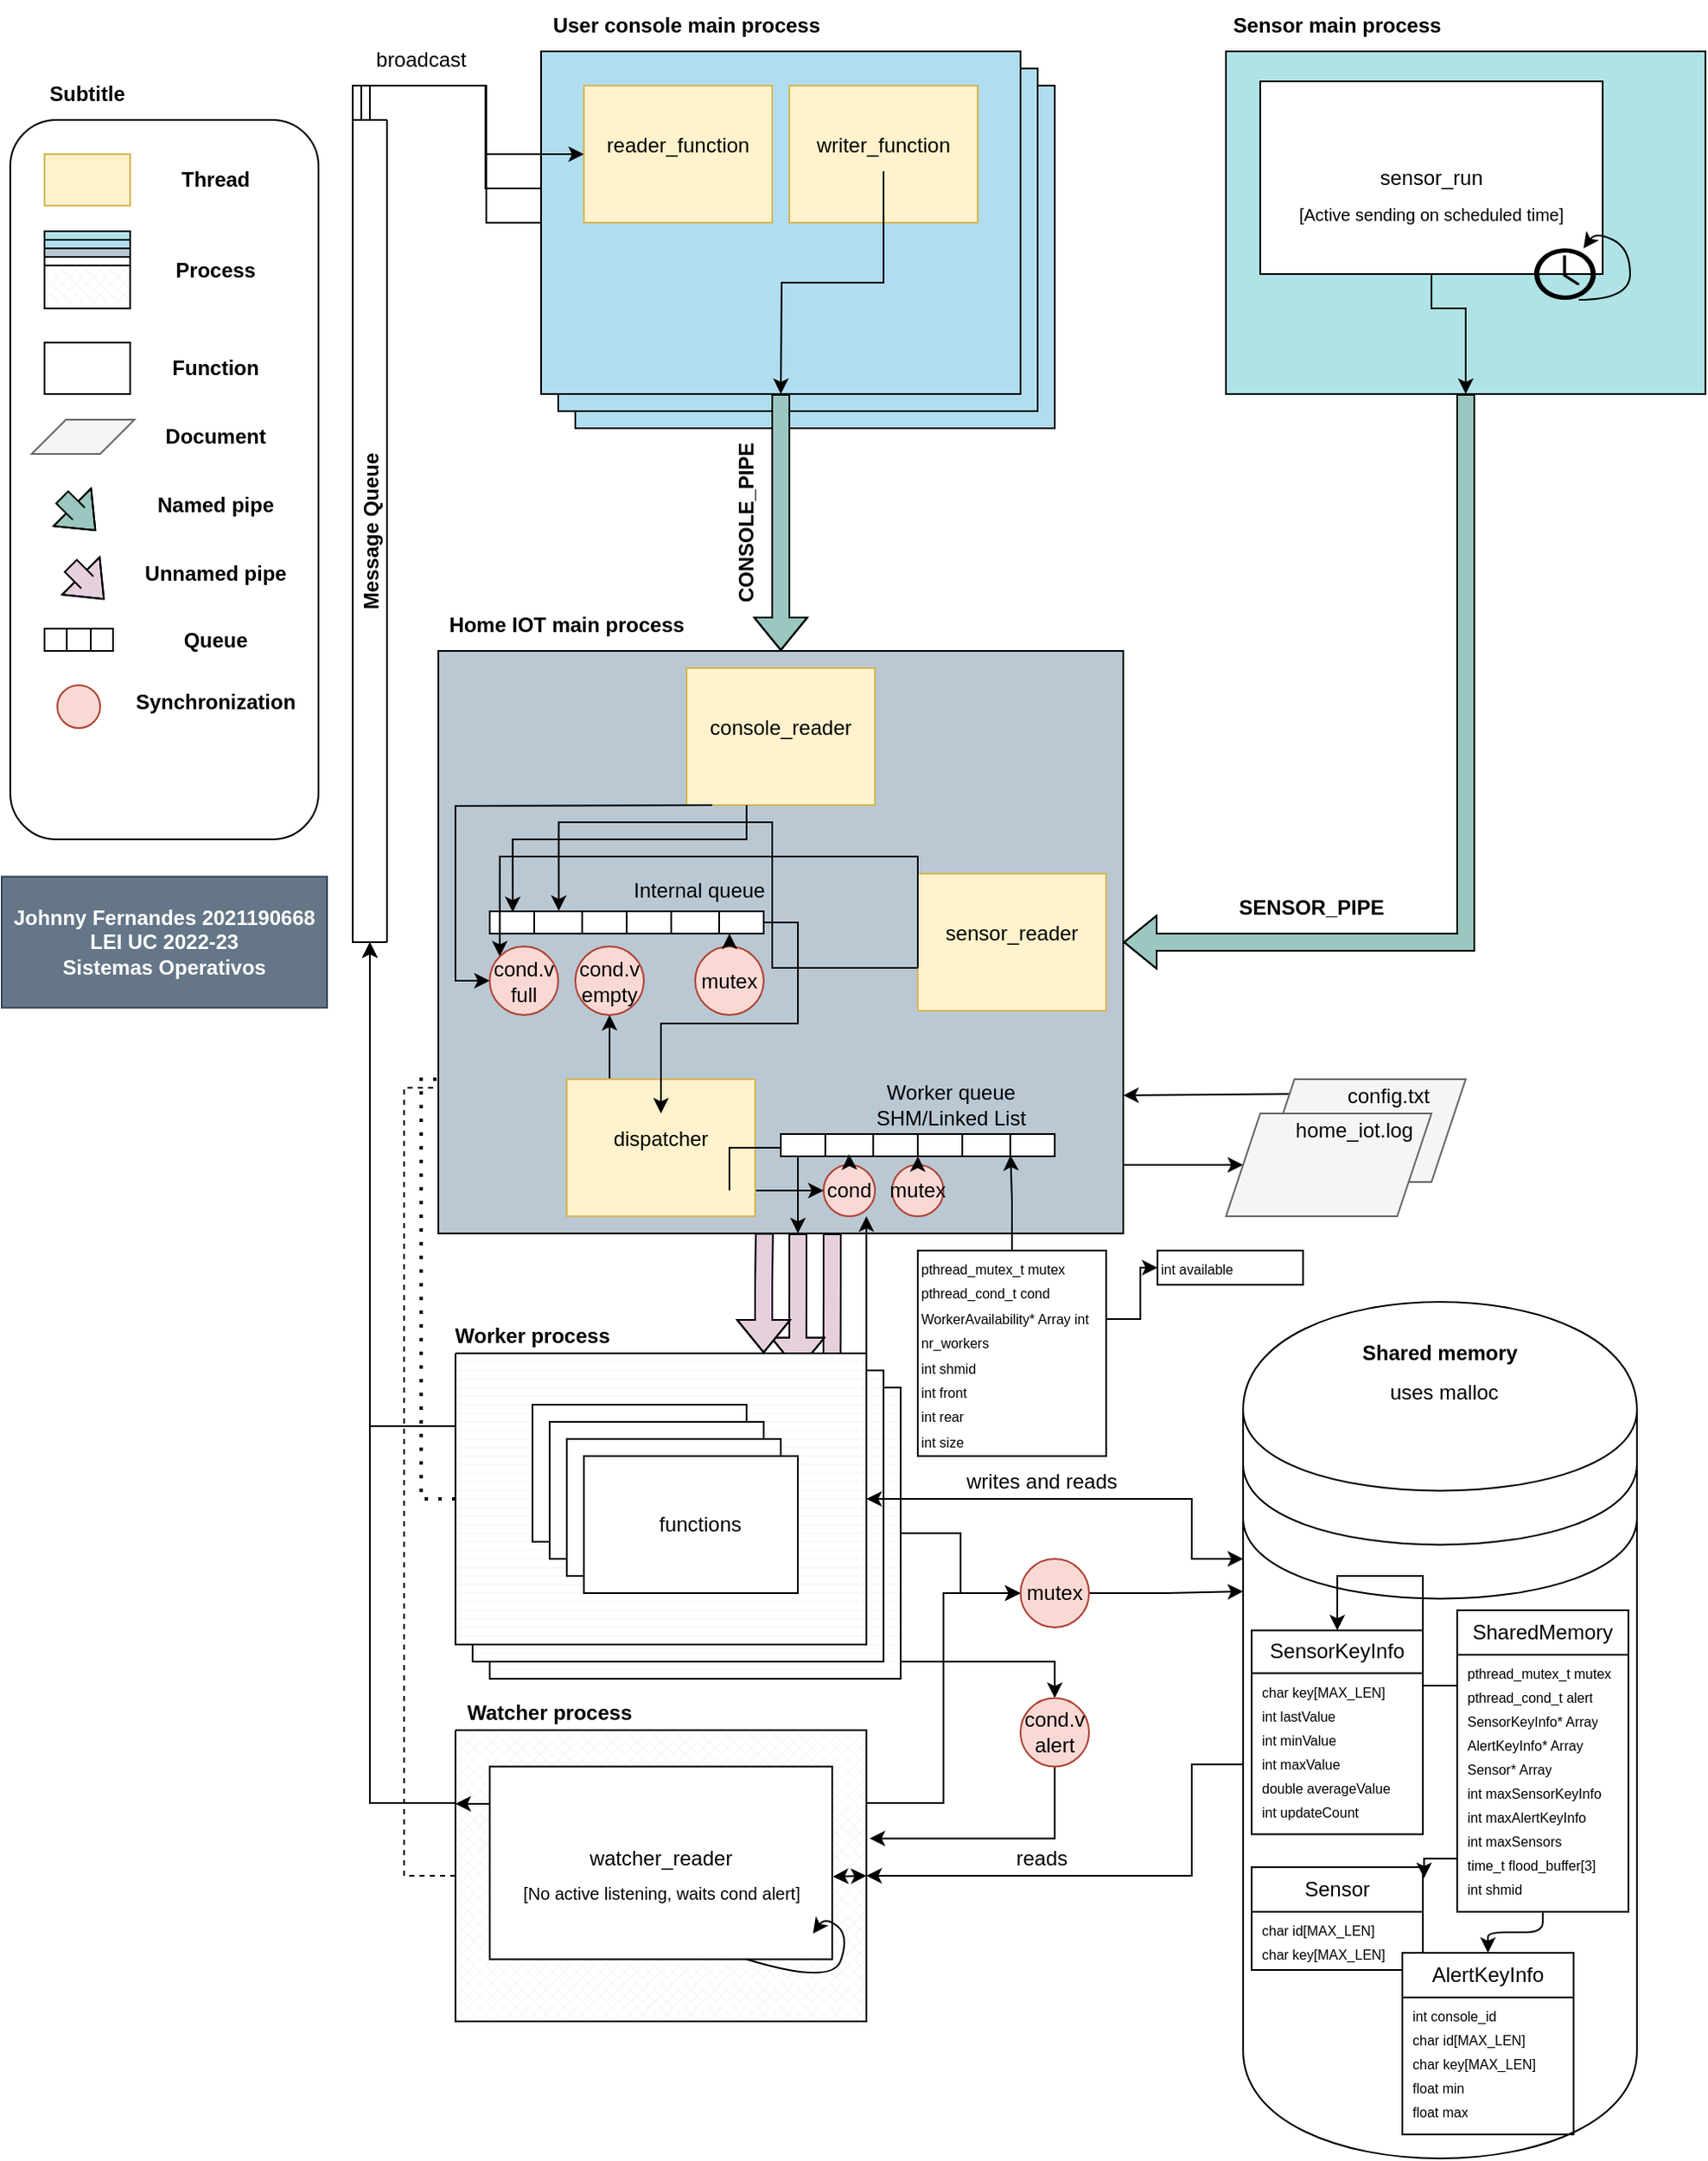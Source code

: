 <mxfile version="21.2.9" type="device">
  <diagram name="Página-1" id="SlOraRPIaO_HmO8gaNCG">
    <mxGraphModel dx="3022" dy="3132" grid="1" gridSize="10" guides="1" tooltips="1" connect="1" arrows="1" fold="1" page="1" pageScale="1" pageWidth="1169" pageHeight="1654" math="0" shadow="0">
      <root>
        <mxCell id="0" />
        <mxCell id="1" parent="0" />
        <mxCell id="T3J9ZxhJxqVu2YmQ8V2y-30" value="&lt;font style=&quot;font-size: 8px;&quot;&gt;int available&lt;/font&gt;" style="whiteSpace=wrap;html=1;align=left;" vertex="1" parent="1">
          <mxGeometry x="440" y="660" width="85" height="20" as="geometry" />
        </mxCell>
        <mxCell id="adUnemuhAB_1TELeL05T-33" value="" style="shape=datastore;whiteSpace=wrap;html=1;" parent="1" vertex="1">
          <mxGeometry x="490" y="690" width="230" height="500" as="geometry" />
        </mxCell>
        <mxCell id="T3J9ZxhJxqVu2YmQ8V2y-21" value="Sensor" style="swimlane;fontStyle=0;childLayout=stackLayout;horizontal=1;startSize=26;fillColor=none;horizontalStack=0;resizeParent=1;resizeParentMax=0;resizeLast=0;collapsible=1;marginBottom=0;whiteSpace=wrap;html=1;" vertex="1" parent="1">
          <mxGeometry x="495" y="1020" width="100" height="60" as="geometry" />
        </mxCell>
        <mxCell id="T3J9ZxhJxqVu2YmQ8V2y-23" value="char id[MAX_LEN]" style="text;strokeColor=none;fillColor=none;align=left;verticalAlign=top;spacingLeft=4;spacingRight=4;overflow=hidden;rotatable=0;points=[[0,0.5],[1,0.5]];portConstraint=eastwest;whiteSpace=wrap;html=1;fontSize=8;" vertex="1" parent="T3J9ZxhJxqVu2YmQ8V2y-21">
          <mxGeometry y="26" width="100" height="14" as="geometry" />
        </mxCell>
        <mxCell id="T3J9ZxhJxqVu2YmQ8V2y-24" value="char key[MAX_LEN]" style="text;strokeColor=none;fillColor=none;align=left;verticalAlign=top;spacingLeft=4;spacingRight=4;overflow=hidden;rotatable=0;points=[[0,0.5],[1,0.5]];portConstraint=eastwest;whiteSpace=wrap;html=1;fontSize=8;" vertex="1" parent="T3J9ZxhJxqVu2YmQ8V2y-21">
          <mxGeometry y="40" width="100" height="20" as="geometry" />
        </mxCell>
        <mxCell id="T3J9ZxhJxqVu2YmQ8V2y-27" value="" style="rounded=0;whiteSpace=wrap;html=1;strokeColor=none;" vertex="1" parent="1">
          <mxGeometry x="583" y="1070" width="97" height="84" as="geometry" />
        </mxCell>
        <mxCell id="adUnemuhAB_1TELeL05T-1" value="" style="rounded=0;whiteSpace=wrap;html=1;fillColor=#bac8d3;strokeColor=#000000;" parent="1" vertex="1">
          <mxGeometry x="20" y="310" width="400" height="340" as="geometry" />
        </mxCell>
        <mxCell id="T3J9ZxhJxqVu2YmQ8V2y-5" value="cond" style="ellipse;whiteSpace=wrap;html=1;aspect=fixed;fillColor=#fad9d5;strokeColor=#ae4132;" vertex="1" parent="1">
          <mxGeometry x="245" y="610" width="30" height="30" as="geometry" />
        </mxCell>
        <mxCell id="adUnemuhAB_1TELeL05T-194" value="" style="shape=flexArrow;endArrow=classic;html=1;rounded=0;exitX=0.476;exitY=0.999;exitDx=0;exitDy=0;fillColor=#E6D0DE;entryX=0.916;entryY=0.119;entryDx=0;entryDy=0;entryPerimeter=0;exitPerimeter=0;" parent="1" target="adUnemuhAB_1TELeL05T-38" edge="1">
          <mxGeometry width="50" height="50" relative="1" as="geometry">
            <mxPoint x="250" y="650" as="sourcePoint" />
            <mxPoint x="250" y="720" as="targetPoint" />
            <Array as="points">
              <mxPoint x="250" y="680" />
            </Array>
          </mxGeometry>
        </mxCell>
        <mxCell id="adUnemuhAB_1TELeL05T-193" value="" style="shape=flexArrow;endArrow=classic;html=1;rounded=0;exitX=0.476;exitY=0.999;exitDx=0;exitDy=0;fillColor=#E6D0DE;entryX=0.833;entryY=0.061;entryDx=0;entryDy=0;entryPerimeter=0;exitPerimeter=0;" parent="1" target="adUnemuhAB_1TELeL05T-38" edge="1">
          <mxGeometry width="50" height="50" relative="1" as="geometry">
            <mxPoint x="230" y="650" as="sourcePoint" />
            <mxPoint x="230" y="720" as="targetPoint" />
            <Array as="points">
              <mxPoint x="230" y="680" />
            </Array>
          </mxGeometry>
        </mxCell>
        <mxCell id="T3J9ZxhJxqVu2YmQ8V2y-9" style="edgeStyle=orthogonalEdgeStyle;rounded=0;orthogonalLoop=1;jettySize=auto;html=1;exitX=1;exitY=0.5;exitDx=0;exitDy=0;exitPerimeter=0;" edge="1" parent="1" source="adUnemuhAB_1TELeL05T-126" target="T3J9ZxhJxqVu2YmQ8V2y-6">
          <mxGeometry relative="1" as="geometry" />
        </mxCell>
        <mxCell id="T3J9ZxhJxqVu2YmQ8V2y-11" style="edgeStyle=orthogonalEdgeStyle;rounded=0;orthogonalLoop=1;jettySize=auto;html=1;exitX=1;exitY=1;exitDx=0;exitDy=0;exitPerimeter=0;" edge="1" parent="1" source="adUnemuhAB_1TELeL05T-126" target="T3J9ZxhJxqVu2YmQ8V2y-7">
          <mxGeometry relative="1" as="geometry">
            <Array as="points">
              <mxPoint x="290" y="900" />
              <mxPoint x="380" y="900" />
            </Array>
          </mxGeometry>
        </mxCell>
        <mxCell id="adUnemuhAB_1TELeL05T-126" value="" style="verticalLabelPosition=bottom;verticalAlign=top;html=1;shape=mxgraph.basic.patternFillRect;fillStyle=hor;step=5;fillStrokeWidth=0.2;fillStrokeColor=#dddddd;" parent="1" vertex="1">
          <mxGeometry x="50" y="740" width="240" height="170" as="geometry" />
        </mxCell>
        <mxCell id="adUnemuhAB_1TELeL05T-125" value="" style="verticalLabelPosition=bottom;verticalAlign=top;html=1;shape=mxgraph.basic.patternFillRect;fillStyle=hor;step=5;fillStrokeWidth=0.2;fillStrokeColor=#dddddd;" parent="1" vertex="1">
          <mxGeometry x="40" y="730" width="240" height="170" as="geometry" />
        </mxCell>
        <mxCell id="adUnemuhAB_1TELeL05T-51" style="edgeStyle=orthogonalEdgeStyle;rounded=0;orthogonalLoop=1;jettySize=auto;html=1;exitX=0.25;exitY=0;exitDx=0;exitDy=0;entryX=0;entryY=0.75;entryDx=0;entryDy=0;" parent="1" source="adUnemuhAB_1TELeL05T-40" target="adUnemuhAB_1TELeL05T-10" edge="1">
          <mxGeometry relative="1" as="geometry" />
        </mxCell>
        <mxCell id="adUnemuhAB_1TELeL05T-52" style="edgeStyle=orthogonalEdgeStyle;rounded=0;orthogonalLoop=1;jettySize=auto;html=1;exitX=0.5;exitY=0;exitDx=0;exitDy=0;entryX=0;entryY=1;entryDx=0;entryDy=0;" parent="1" source="adUnemuhAB_1TELeL05T-40" target="adUnemuhAB_1TELeL05T-10" edge="1">
          <mxGeometry relative="1" as="geometry">
            <Array as="points">
              <mxPoint x="-20" y="-20" />
              <mxPoint x="48" y="-20" />
              <mxPoint x="48" y="60" />
            </Array>
          </mxGeometry>
        </mxCell>
        <mxCell id="adUnemuhAB_1TELeL05T-48" value="" style="rounded=0;whiteSpace=wrap;html=1;fillColor=#b1ddf0;strokeColor=#000000;" parent="1" vertex="1">
          <mxGeometry x="100" y="-20" width="280" height="200" as="geometry" />
        </mxCell>
        <mxCell id="adUnemuhAB_1TELeL05T-47" value="" style="rounded=0;whiteSpace=wrap;html=1;fillColor=#b1ddf0;strokeColor=#000000;" parent="1" vertex="1">
          <mxGeometry x="90" y="-30" width="280" height="200" as="geometry" />
        </mxCell>
        <mxCell id="adUnemuhAB_1TELeL05T-177" style="edgeStyle=orthogonalEdgeStyle;rounded=0;orthogonalLoop=1;jettySize=auto;html=1;exitX=1;exitY=0.75;exitDx=0;exitDy=0;entryX=0;entryY=0.5;entryDx=0;entryDy=0;" parent="1" source="adUnemuhAB_1TELeL05T-1" target="adUnemuhAB_1TELeL05T-172" edge="1">
          <mxGeometry relative="1" as="geometry">
            <Array as="points">
              <mxPoint x="420" y="610" />
            </Array>
          </mxGeometry>
        </mxCell>
        <mxCell id="adUnemuhAB_1TELeL05T-2" value="" style="rounded=0;whiteSpace=wrap;html=1;fillColor=#b1ddf0;strokeColor=#000000;" parent="1" vertex="1">
          <mxGeometry x="80" y="-40" width="280" height="200" as="geometry" />
        </mxCell>
        <mxCell id="adUnemuhAB_1TELeL05T-3" value="" style="rounded=0;whiteSpace=wrap;html=1;fillColor=#b0e3e6;strokeColor=#000000;" parent="1" vertex="1">
          <mxGeometry x="480" y="-40" width="280" height="200" as="geometry" />
        </mxCell>
        <mxCell id="adUnemuhAB_1TELeL05T-5" value="SENSOR_PIPE" style="text;html=1;strokeColor=none;fillColor=none;align=center;verticalAlign=middle;whiteSpace=wrap;rounded=0;fontStyle=1" parent="1" vertex="1">
          <mxGeometry x="500" y="450" width="60" height="20" as="geometry" />
        </mxCell>
        <mxCell id="adUnemuhAB_1TELeL05T-7" value="CONSOLE_PIPE" style="text;html=1;strokeColor=none;fillColor=none;align=center;verticalAlign=middle;whiteSpace=wrap;rounded=0;rotation=-90;fontStyle=1" parent="1" vertex="1">
          <mxGeometry x="170" y="220" width="60" height="30" as="geometry" />
        </mxCell>
        <mxCell id="adUnemuhAB_1TELeL05T-9" value="" style="rounded=0;whiteSpace=wrap;html=1;fillColor=#fff2cc;strokeColor=#d6b656;" parent="1" vertex="1">
          <mxGeometry x="225" y="-20" width="110" height="80" as="geometry" />
        </mxCell>
        <mxCell id="adUnemuhAB_1TELeL05T-10" value="" style="rounded=0;whiteSpace=wrap;html=1;fillColor=#fff2cc;strokeColor=#d6b656;" parent="1" vertex="1">
          <mxGeometry x="105" y="-20" width="110" height="80" as="geometry" />
        </mxCell>
        <mxCell id="adUnemuhAB_1TELeL05T-46" style="edgeStyle=orthogonalEdgeStyle;rounded=0;orthogonalLoop=1;jettySize=auto;html=1;exitX=0.5;exitY=1;exitDx=0;exitDy=0;" parent="1" source="adUnemuhAB_1TELeL05T-11" edge="1">
          <mxGeometry relative="1" as="geometry">
            <mxPoint x="220" y="160" as="targetPoint" />
          </mxGeometry>
        </mxCell>
        <mxCell id="adUnemuhAB_1TELeL05T-11" value="writer_function" style="text;html=1;strokeColor=none;fillColor=none;align=center;verticalAlign=middle;whiteSpace=wrap;rounded=0;" parent="1" vertex="1">
          <mxGeometry x="240" width="80" height="30" as="geometry" />
        </mxCell>
        <mxCell id="adUnemuhAB_1TELeL05T-12" value="reader_function" style="text;html=1;strokeColor=none;fillColor=none;align=center;verticalAlign=middle;whiteSpace=wrap;rounded=0;" parent="1" vertex="1">
          <mxGeometry x="120" width="80" height="30" as="geometry" />
        </mxCell>
        <mxCell id="adUnemuhAB_1TELeL05T-13" value="Sensor main process" style="text;html=1;strokeColor=none;fillColor=none;align=center;verticalAlign=middle;whiteSpace=wrap;rounded=0;fontStyle=1" parent="1" vertex="1">
          <mxGeometry x="480" y="-70" width="130" height="30" as="geometry" />
        </mxCell>
        <mxCell id="adUnemuhAB_1TELeL05T-15" value="User console main process" style="text;html=1;strokeColor=none;fillColor=none;align=center;verticalAlign=middle;whiteSpace=wrap;rounded=0;fontStyle=1" parent="1" vertex="1">
          <mxGeometry x="80" y="-70" width="170" height="30" as="geometry" />
        </mxCell>
        <mxCell id="adUnemuhAB_1TELeL05T-22" value="" style="shape=flexArrow;endArrow=classic;html=1;rounded=0;exitX=0.5;exitY=1;exitDx=0;exitDy=0;entryX=0.5;entryY=0;entryDx=0;entryDy=0;fillColor=#9AC7BF;" parent="1" source="adUnemuhAB_1TELeL05T-2" target="adUnemuhAB_1TELeL05T-1" edge="1">
          <mxGeometry width="50" height="50" relative="1" as="geometry">
            <mxPoint x="240" y="170" as="sourcePoint" />
            <mxPoint x="240" y="280" as="targetPoint" />
            <Array as="points">
              <mxPoint x="220" y="230" />
            </Array>
          </mxGeometry>
        </mxCell>
        <mxCell id="adUnemuhAB_1TELeL05T-24" value="" style="shape=flexArrow;endArrow=classic;html=1;rounded=0;exitX=0.5;exitY=1;exitDx=0;exitDy=0;entryX=1;entryY=0.5;entryDx=0;entryDy=0;fillColor=#9AC7BF;" parent="1" source="adUnemuhAB_1TELeL05T-3" target="adUnemuhAB_1TELeL05T-1" edge="1">
          <mxGeometry width="50" height="50" relative="1" as="geometry">
            <mxPoint x="550" y="330" as="sourcePoint" />
            <mxPoint x="600" y="280" as="targetPoint" />
            <Array as="points">
              <mxPoint x="620" y="480" />
              <mxPoint x="470" y="480" />
            </Array>
          </mxGeometry>
        </mxCell>
        <mxCell id="adUnemuhAB_1TELeL05T-65" style="edgeStyle=orthogonalEdgeStyle;rounded=0;orthogonalLoop=1;jettySize=auto;html=1;exitX=0;exitY=0.7;exitDx=0;exitDy=0;entryX=1;entryY=0.5;entryDx=0;entryDy=0;entryPerimeter=0;" parent="1" source="adUnemuhAB_1TELeL05T-33" target="adUnemuhAB_1TELeL05T-54" edge="1">
          <mxGeometry relative="1" as="geometry">
            <Array as="points">
              <mxPoint x="490" y="960" />
              <mxPoint x="460" y="960" />
              <mxPoint x="460" y="1025" />
            </Array>
          </mxGeometry>
        </mxCell>
        <mxCell id="adUnemuhAB_1TELeL05T-35" value="Home IOT main process" style="text;html=1;strokeColor=none;fillColor=none;align=center;verticalAlign=middle;whiteSpace=wrap;rounded=0;fontStyle=1" parent="1" vertex="1">
          <mxGeometry x="20" y="280" width="150" height="30" as="geometry" />
        </mxCell>
        <mxCell id="adUnemuhAB_1TELeL05T-60" style="edgeStyle=orthogonalEdgeStyle;rounded=0;orthogonalLoop=1;jettySize=auto;html=1;exitX=0;exitY=0.25;exitDx=0;exitDy=0;exitPerimeter=0;entryX=0.5;entryY=1;entryDx=0;entryDy=0;" parent="1" source="adUnemuhAB_1TELeL05T-38" target="adUnemuhAB_1TELeL05T-40" edge="1">
          <mxGeometry relative="1" as="geometry" />
        </mxCell>
        <mxCell id="omIfr3ZJ7B2NHzr-tZCr-2" style="edgeStyle=orthogonalEdgeStyle;rounded=0;orthogonalLoop=1;jettySize=auto;html=1;exitX=1;exitY=0;exitDx=0;exitDy=0;exitPerimeter=0;entryX=0.833;entryY=1;entryDx=0;entryDy=0;entryPerimeter=0;" parent="1" source="adUnemuhAB_1TELeL05T-38" edge="1">
          <mxGeometry relative="1" as="geometry">
            <mxPoint x="269.99" y="640" as="targetPoint" />
          </mxGeometry>
        </mxCell>
        <mxCell id="adUnemuhAB_1TELeL05T-38" value="" style="verticalLabelPosition=bottom;verticalAlign=top;html=1;shape=mxgraph.basic.patternFillRect;fillStyle=hor;step=5;fillStrokeWidth=0.2;fillStrokeColor=#dddddd;" parent="1" vertex="1">
          <mxGeometry x="30" y="720" width="240" height="170" as="geometry" />
        </mxCell>
        <mxCell id="adUnemuhAB_1TELeL05T-50" style="edgeStyle=orthogonalEdgeStyle;rounded=0;orthogonalLoop=1;jettySize=auto;html=1;exitX=0;exitY=0;exitDx=0;exitDy=0;" parent="1" source="adUnemuhAB_1TELeL05T-40" target="adUnemuhAB_1TELeL05T-10" edge="1">
          <mxGeometry relative="1" as="geometry" />
        </mxCell>
        <mxCell id="adUnemuhAB_1TELeL05T-40" value="Message Queue" style="swimlane;childLayout=stackLayout;resizeParent=1;resizeParentMax=0;startSize=20;horizontal=0;horizontalStack=1;rotation=0;" parent="1" vertex="1">
          <mxGeometry x="-30" width="20" height="480" as="geometry">
            <mxRectangle x="-30" width="40" height="120" as="alternateBounds" />
          </mxGeometry>
        </mxCell>
        <mxCell id="adUnemuhAB_1TELeL05T-53" value="Worker process" style="text;html=1;strokeColor=none;fillColor=none;align=center;verticalAlign=middle;whiteSpace=wrap;rounded=0;fontStyle=1" parent="1" vertex="1">
          <mxGeometry x="20" y="700" width="110" height="20" as="geometry" />
        </mxCell>
        <mxCell id="adUnemuhAB_1TELeL05T-61" style="edgeStyle=orthogonalEdgeStyle;rounded=0;orthogonalLoop=1;jettySize=auto;html=1;exitX=0;exitY=0.25;exitDx=0;exitDy=0;exitPerimeter=0;entryX=0.5;entryY=1;entryDx=0;entryDy=0;" parent="1" source="adUnemuhAB_1TELeL05T-54" target="adUnemuhAB_1TELeL05T-40" edge="1">
          <mxGeometry relative="1" as="geometry" />
        </mxCell>
        <mxCell id="T3J9ZxhJxqVu2YmQ8V2y-8" style="edgeStyle=orthogonalEdgeStyle;rounded=0;orthogonalLoop=1;jettySize=auto;html=1;exitX=1;exitY=0.25;exitDx=0;exitDy=0;exitPerimeter=0;entryX=0;entryY=0.5;entryDx=0;entryDy=0;" edge="1" parent="1" source="adUnemuhAB_1TELeL05T-54" target="T3J9ZxhJxqVu2YmQ8V2y-6">
          <mxGeometry relative="1" as="geometry" />
        </mxCell>
        <mxCell id="adUnemuhAB_1TELeL05T-54" value="" style="verticalLabelPosition=bottom;verticalAlign=top;html=1;shape=mxgraph.basic.patternFillRect;fillStyle=diagGrid;step=5;fillStrokeWidth=0.2;fillStrokeColor=#dddddd;" parent="1" vertex="1">
          <mxGeometry x="30" y="940" width="240" height="170" as="geometry" />
        </mxCell>
        <mxCell id="adUnemuhAB_1TELeL05T-56" value="Watcher process" style="text;html=1;strokeColor=none;fillColor=none;align=center;verticalAlign=middle;whiteSpace=wrap;rounded=0;fontStyle=1" parent="1" vertex="1">
          <mxGeometry x="30" y="920" width="110" height="20" as="geometry" />
        </mxCell>
        <mxCell id="adUnemuhAB_1TELeL05T-57" value="" style="endArrow=none;dashed=1;html=1;rounded=0;exitX=0;exitY=0.5;exitDx=0;exitDy=0;exitPerimeter=0;entryX=0;entryY=0.75;entryDx=0;entryDy=0;" parent="1" source="adUnemuhAB_1TELeL05T-54" target="adUnemuhAB_1TELeL05T-1" edge="1">
          <mxGeometry width="50" height="50" relative="1" as="geometry">
            <mxPoint x="-60" y="940" as="sourcePoint" />
            <mxPoint x="-60" y="640" as="targetPoint" />
            <Array as="points">
              <mxPoint y="1025" />
              <mxPoint y="565" />
            </Array>
          </mxGeometry>
        </mxCell>
        <mxCell id="adUnemuhAB_1TELeL05T-59" value="" style="endArrow=none;dashed=1;html=1;dashPattern=1 3;strokeWidth=2;rounded=0;exitX=0;exitY=0.5;exitDx=0;exitDy=0;exitPerimeter=0;" parent="1" source="adUnemuhAB_1TELeL05T-38" edge="1">
          <mxGeometry width="50" height="50" relative="1" as="geometry">
            <mxPoint x="10" y="810" as="sourcePoint" />
            <mxPoint x="20" y="560" as="targetPoint" />
            <Array as="points">
              <mxPoint x="10" y="805" />
              <mxPoint x="10" y="560" />
            </Array>
          </mxGeometry>
        </mxCell>
        <mxCell id="adUnemuhAB_1TELeL05T-64" value="" style="endArrow=classic;startArrow=classic;html=1;rounded=0;exitX=1;exitY=0.5;exitDx=0;exitDy=0;exitPerimeter=0;entryX=0;entryY=0.3;entryDx=0;entryDy=0;" parent="1" source="adUnemuhAB_1TELeL05T-38" target="adUnemuhAB_1TELeL05T-33" edge="1">
          <mxGeometry width="50" height="50" relative="1" as="geometry">
            <mxPoint x="360" y="840" as="sourcePoint" />
            <mxPoint x="410" y="790" as="targetPoint" />
            <Array as="points">
              <mxPoint x="460" y="805" />
              <mxPoint x="460" y="840" />
            </Array>
          </mxGeometry>
        </mxCell>
        <mxCell id="adUnemuhAB_1TELeL05T-66" value="writes and reads" style="text;html=1;strokeColor=none;fillColor=none;align=center;verticalAlign=middle;whiteSpace=wrap;rounded=0;" parent="1" vertex="1">
          <mxGeometry x="320" y="780" width="105" height="30" as="geometry" />
        </mxCell>
        <mxCell id="adUnemuhAB_1TELeL05T-67" value="reads" style="text;html=1;strokeColor=none;fillColor=none;align=center;verticalAlign=middle;whiteSpace=wrap;rounded=0;" parent="1" vertex="1">
          <mxGeometry x="320" y="1000" width="105" height="30" as="geometry" />
        </mxCell>
        <mxCell id="adUnemuhAB_1TELeL05T-68" value="Shared memory" style="text;html=1;strokeColor=none;fillColor=none;align=center;verticalAlign=middle;whiteSpace=wrap;rounded=0;fontStyle=1" parent="1" vertex="1">
          <mxGeometry x="550" y="710" width="110" height="20" as="geometry" />
        </mxCell>
        <mxCell id="adUnemuhAB_1TELeL05T-101" value="" style="shape=table;startSize=0;container=1;collapsible=0;childLayout=tableLayout;fontSize=16;" parent="1" vertex="1">
          <mxGeometry x="50" y="462" width="80" height="13" as="geometry" />
        </mxCell>
        <mxCell id="adUnemuhAB_1TELeL05T-102" value="" style="shape=tableRow;horizontal=0;startSize=0;swimlaneHead=0;swimlaneBody=0;strokeColor=inherit;top=0;left=0;bottom=0;right=0;collapsible=0;dropTarget=0;fillColor=none;points=[[0,0.5],[1,0.5]];portConstraint=eastwest;fontSize=16;" parent="adUnemuhAB_1TELeL05T-101" vertex="1">
          <mxGeometry width="80" height="13" as="geometry" />
        </mxCell>
        <mxCell id="adUnemuhAB_1TELeL05T-103" value="" style="shape=partialRectangle;html=1;whiteSpace=wrap;connectable=0;strokeColor=inherit;overflow=hidden;fillColor=none;top=0;left=0;bottom=0;right=0;pointerEvents=1;fontSize=16;" parent="adUnemuhAB_1TELeL05T-102" vertex="1">
          <mxGeometry width="26" height="13" as="geometry">
            <mxRectangle width="26" height="13" as="alternateBounds" />
          </mxGeometry>
        </mxCell>
        <mxCell id="adUnemuhAB_1TELeL05T-104" value="" style="shape=partialRectangle;html=1;whiteSpace=wrap;connectable=0;strokeColor=inherit;overflow=hidden;fillColor=none;top=0;left=0;bottom=0;right=0;pointerEvents=1;fontSize=16;" parent="adUnemuhAB_1TELeL05T-102" vertex="1">
          <mxGeometry x="26" width="28" height="13" as="geometry">
            <mxRectangle width="28" height="13" as="alternateBounds" />
          </mxGeometry>
        </mxCell>
        <mxCell id="adUnemuhAB_1TELeL05T-105" value="" style="shape=partialRectangle;html=1;whiteSpace=wrap;connectable=0;strokeColor=inherit;overflow=hidden;fillColor=none;top=0;left=0;bottom=0;right=0;pointerEvents=1;fontSize=16;" parent="adUnemuhAB_1TELeL05T-102" vertex="1">
          <mxGeometry x="54" width="26" height="13" as="geometry">
            <mxRectangle width="26" height="13" as="alternateBounds" />
          </mxGeometry>
        </mxCell>
        <mxCell id="adUnemuhAB_1TELeL05T-115" value="" style="shape=table;startSize=0;container=1;collapsible=0;childLayout=tableLayout;fontSize=16;" parent="1" vertex="1">
          <mxGeometry x="130" y="462" width="80" height="13" as="geometry" />
        </mxCell>
        <mxCell id="adUnemuhAB_1TELeL05T-116" value="" style="shape=tableRow;horizontal=0;startSize=0;swimlaneHead=0;swimlaneBody=0;strokeColor=inherit;top=0;left=0;bottom=0;right=0;collapsible=0;dropTarget=0;fillColor=none;points=[[0,0.5],[1,0.5]];portConstraint=eastwest;fontSize=16;" parent="adUnemuhAB_1TELeL05T-115" vertex="1">
          <mxGeometry width="80" height="13" as="geometry" />
        </mxCell>
        <mxCell id="adUnemuhAB_1TELeL05T-117" value="" style="shape=partialRectangle;html=1;whiteSpace=wrap;connectable=0;strokeColor=inherit;overflow=hidden;fillColor=none;top=0;left=0;bottom=0;right=0;pointerEvents=1;fontSize=16;" parent="adUnemuhAB_1TELeL05T-116" vertex="1">
          <mxGeometry width="26" height="13" as="geometry">
            <mxRectangle width="26" height="13" as="alternateBounds" />
          </mxGeometry>
        </mxCell>
        <mxCell id="adUnemuhAB_1TELeL05T-118" value="" style="shape=partialRectangle;html=1;whiteSpace=wrap;connectable=0;strokeColor=inherit;overflow=hidden;fillColor=none;top=0;left=0;bottom=0;right=0;pointerEvents=1;fontSize=16;" parent="adUnemuhAB_1TELeL05T-116" vertex="1">
          <mxGeometry x="26" width="28" height="13" as="geometry">
            <mxRectangle width="28" height="13" as="alternateBounds" />
          </mxGeometry>
        </mxCell>
        <mxCell id="adUnemuhAB_1TELeL05T-119" value="" style="shape=partialRectangle;html=1;whiteSpace=wrap;connectable=0;strokeColor=inherit;overflow=hidden;fillColor=none;top=0;left=0;bottom=0;right=0;pointerEvents=1;fontSize=16;" parent="adUnemuhAB_1TELeL05T-116" vertex="1">
          <mxGeometry x="54" width="26" height="13" as="geometry">
            <mxRectangle width="26" height="13" as="alternateBounds" />
          </mxGeometry>
        </mxCell>
        <mxCell id="adUnemuhAB_1TELeL05T-120" value="Internal queue" style="text;html=1;strokeColor=none;fillColor=none;align=center;verticalAlign=middle;whiteSpace=wrap;rounded=0;" parent="1" vertex="1">
          <mxGeometry x="130" y="440" width="85" height="20" as="geometry" />
        </mxCell>
        <mxCell id="adUnemuhAB_1TELeL05T-121" value="" style="rounded=0;whiteSpace=wrap;html=1;fillColor=#fff2cc;strokeColor=#d6b656;" parent="1" vertex="1">
          <mxGeometry x="165" y="320" width="110" height="80" as="geometry" />
        </mxCell>
        <mxCell id="adUnemuhAB_1TELeL05T-122" value="console_reader" style="text;html=1;strokeColor=none;fillColor=none;align=center;verticalAlign=middle;whiteSpace=wrap;rounded=0;" parent="1" vertex="1">
          <mxGeometry x="180" y="340" width="80" height="30" as="geometry" />
        </mxCell>
        <mxCell id="adUnemuhAB_1TELeL05T-123" value="" style="rounded=0;whiteSpace=wrap;html=1;fillColor=#fff2cc;strokeColor=#d6b656;" parent="1" vertex="1">
          <mxGeometry x="300" y="440" width="110" height="80" as="geometry" />
        </mxCell>
        <mxCell id="adUnemuhAB_1TELeL05T-124" value="sensor_reader" style="text;html=1;strokeColor=none;fillColor=none;align=center;verticalAlign=middle;whiteSpace=wrap;rounded=0;" parent="1" vertex="1">
          <mxGeometry x="315" y="460" width="80" height="30" as="geometry" />
        </mxCell>
        <mxCell id="adUnemuhAB_1TELeL05T-167" style="edgeStyle=orthogonalEdgeStyle;rounded=0;orthogonalLoop=1;jettySize=auto;html=1;exitX=0.25;exitY=0;exitDx=0;exitDy=0;entryX=0.5;entryY=1;entryDx=0;entryDy=0;" parent="1" source="adUnemuhAB_1TELeL05T-130" target="adUnemuhAB_1TELeL05T-153" edge="1">
          <mxGeometry relative="1" as="geometry" />
        </mxCell>
        <mxCell id="omIfr3ZJ7B2NHzr-tZCr-3" style="edgeStyle=orthogonalEdgeStyle;rounded=0;orthogonalLoop=1;jettySize=auto;html=1;exitX=1;exitY=0.75;exitDx=0;exitDy=0;entryX=0;entryY=0.5;entryDx=0;entryDy=0;" parent="1" source="adUnemuhAB_1TELeL05T-130" edge="1">
          <mxGeometry relative="1" as="geometry">
            <Array as="points">
              <mxPoint x="205" y="625" />
            </Array>
            <mxPoint x="245.0" y="625" as="targetPoint" />
          </mxGeometry>
        </mxCell>
        <mxCell id="adUnemuhAB_1TELeL05T-130" value="" style="rounded=0;whiteSpace=wrap;html=1;fillColor=#fff2cc;strokeColor=#d6b656;" parent="1" vertex="1">
          <mxGeometry x="95" y="560" width="110" height="80" as="geometry" />
        </mxCell>
        <mxCell id="adUnemuhAB_1TELeL05T-131" value="dispatcher" style="text;html=1;strokeColor=none;fillColor=none;align=center;verticalAlign=middle;whiteSpace=wrap;rounded=0;" parent="1" vertex="1">
          <mxGeometry x="110" y="580" width="80" height="30" as="geometry" />
        </mxCell>
        <mxCell id="adUnemuhAB_1TELeL05T-209" style="edgeStyle=orthogonalEdgeStyle;rounded=0;orthogonalLoop=1;jettySize=auto;html=1;exitX=1;exitY=0.5;exitDx=0;exitDy=0;" parent="1" edge="1">
          <mxGeometry relative="1" as="geometry">
            <mxPoint x="230" y="650" as="targetPoint" />
            <mxPoint x="190" y="625" as="sourcePoint" />
            <Array as="points">
              <mxPoint x="190" y="600" />
              <mxPoint x="230" y="600" />
            </Array>
          </mxGeometry>
        </mxCell>
        <mxCell id="adUnemuhAB_1TELeL05T-160" style="edgeStyle=orthogonalEdgeStyle;rounded=0;orthogonalLoop=1;jettySize=auto;html=1;exitX=0;exitY=0.25;exitDx=0;exitDy=0;entryX=0;entryY=0;entryDx=0;entryDy=0;" parent="1" target="adUnemuhAB_1TELeL05T-152" edge="1">
          <mxGeometry relative="1" as="geometry">
            <mxPoint x="300" y="495" as="sourcePoint" />
            <Array as="points">
              <mxPoint x="300" y="430" />
              <mxPoint x="56" y="430" />
            </Array>
          </mxGeometry>
        </mxCell>
        <mxCell id="adUnemuhAB_1TELeL05T-163" style="edgeStyle=orthogonalEdgeStyle;rounded=0;orthogonalLoop=1;jettySize=auto;html=1;exitX=0;exitY=0.25;exitDx=0;exitDy=0;entryX=0.504;entryY=-0.016;entryDx=0;entryDy=0;entryPerimeter=0;" parent="1" target="adUnemuhAB_1TELeL05T-102" edge="1">
          <mxGeometry relative="1" as="geometry">
            <mxPoint x="300" y="495" as="sourcePoint" />
            <Array as="points">
              <mxPoint x="215" y="495" />
              <mxPoint x="215" y="410" />
              <mxPoint x="90" y="410" />
            </Array>
          </mxGeometry>
        </mxCell>
        <mxCell id="adUnemuhAB_1TELeL05T-159" style="edgeStyle=orthogonalEdgeStyle;rounded=0;orthogonalLoop=1;jettySize=auto;html=1;exitX=0;exitY=1;exitDx=0;exitDy=0;entryX=0;entryY=0.5;entryDx=0;entryDy=0;" parent="1" target="adUnemuhAB_1TELeL05T-152" edge="1">
          <mxGeometry relative="1" as="geometry">
            <mxPoint x="180" y="400" as="sourcePoint" />
          </mxGeometry>
        </mxCell>
        <mxCell id="adUnemuhAB_1TELeL05T-162" style="edgeStyle=orthogonalEdgeStyle;rounded=0;orthogonalLoop=1;jettySize=auto;html=1;exitX=0.25;exitY=1;exitDx=0;exitDy=0;entryX=0.168;entryY=0.037;entryDx=0;entryDy=0;entryPerimeter=0;" parent="1" target="adUnemuhAB_1TELeL05T-102" edge="1">
          <mxGeometry relative="1" as="geometry">
            <mxPoint x="200" y="400" as="sourcePoint" />
            <Array as="points">
              <mxPoint x="200" y="420" />
              <mxPoint x="63" y="420" />
            </Array>
          </mxGeometry>
        </mxCell>
        <mxCell id="adUnemuhAB_1TELeL05T-145" value="mutex" style="ellipse;whiteSpace=wrap;html=1;aspect=fixed;fillColor=#fad9d5;strokeColor=#ae4132;" parent="1" vertex="1">
          <mxGeometry x="170" y="482.5" width="40" height="40" as="geometry" />
        </mxCell>
        <mxCell id="adUnemuhAB_1TELeL05T-152" value="cond.v&lt;br&gt;full" style="ellipse;whiteSpace=wrap;html=1;aspect=fixed;fillColor=#fad9d5;strokeColor=#ae4132;" parent="1" vertex="1">
          <mxGeometry x="50" y="482.5" width="40" height="40" as="geometry" />
        </mxCell>
        <mxCell id="adUnemuhAB_1TELeL05T-153" value="cond.v&lt;br&gt;empty" style="ellipse;whiteSpace=wrap;html=1;aspect=fixed;fillColor=#fad9d5;strokeColor=#ae4132;" parent="1" vertex="1">
          <mxGeometry x="100" y="482.5" width="40" height="40" as="geometry" />
        </mxCell>
        <mxCell id="adUnemuhAB_1TELeL05T-165" style="edgeStyle=orthogonalEdgeStyle;rounded=0;orthogonalLoop=1;jettySize=auto;html=1;exitX=1;exitY=0.5;exitDx=0;exitDy=0;" parent="1" source="adUnemuhAB_1TELeL05T-116" target="adUnemuhAB_1TELeL05T-131" edge="1">
          <mxGeometry relative="1" as="geometry" />
        </mxCell>
        <mxCell id="adUnemuhAB_1TELeL05T-176" style="edgeStyle=orthogonalEdgeStyle;rounded=0;orthogonalLoop=1;jettySize=auto;html=1;exitX=0;exitY=0;exitDx=0;exitDy=0;entryX=1;entryY=0.763;entryDx=0;entryDy=0;entryPerimeter=0;" parent="1" source="adUnemuhAB_1TELeL05T-173" target="adUnemuhAB_1TELeL05T-1" edge="1">
          <mxGeometry relative="1" as="geometry">
            <Array as="points">
              <mxPoint x="420" y="569" />
            </Array>
          </mxGeometry>
        </mxCell>
        <mxCell id="adUnemuhAB_1TELeL05T-173" value="" style="shape=parallelogram;perimeter=parallelogramPerimeter;whiteSpace=wrap;html=1;fixedSize=1;fillColor=#f5f5f5;fontColor=#333333;strokeColor=#666666;" parent="1" vertex="1">
          <mxGeometry x="500" y="560" width="120" height="60" as="geometry" />
        </mxCell>
        <mxCell id="adUnemuhAB_1TELeL05T-172" value="" style="shape=parallelogram;perimeter=parallelogramPerimeter;whiteSpace=wrap;html=1;fixedSize=1;fillColor=#f5f5f5;fontColor=#333333;strokeColor=#666666;" parent="1" vertex="1">
          <mxGeometry x="480" y="580" width="120" height="60" as="geometry" />
        </mxCell>
        <mxCell id="adUnemuhAB_1TELeL05T-174" value="config.txt" style="text;html=1;strokeColor=none;fillColor=none;align=center;verticalAlign=middle;whiteSpace=wrap;rounded=0;" parent="1" vertex="1">
          <mxGeometry x="535" y="555" width="80" height="30" as="geometry" />
        </mxCell>
        <mxCell id="adUnemuhAB_1TELeL05T-175" value="home_iot.log" style="text;html=1;strokeColor=none;fillColor=none;align=center;verticalAlign=middle;whiteSpace=wrap;rounded=0;" parent="1" vertex="1">
          <mxGeometry x="515" y="575" width="80" height="30" as="geometry" />
        </mxCell>
        <mxCell id="adUnemuhAB_1TELeL05T-178" value="" style="rounded=1;whiteSpace=wrap;html=1;" parent="1" vertex="1">
          <mxGeometry x="-230" width="180" height="420" as="geometry" />
        </mxCell>
        <mxCell id="adUnemuhAB_1TELeL05T-179" value="" style="rounded=0;whiteSpace=wrap;html=1;fillColor=#fff2cc;strokeColor=#d6b656;" parent="1" vertex="1">
          <mxGeometry x="-210" y="20" width="50" height="30" as="geometry" />
        </mxCell>
        <mxCell id="adUnemuhAB_1TELeL05T-180" value="Thread" style="text;html=1;strokeColor=none;fillColor=none;align=center;verticalAlign=middle;whiteSpace=wrap;rounded=0;fontStyle=1" parent="1" vertex="1">
          <mxGeometry x="-150" y="20" width="80" height="30" as="geometry" />
        </mxCell>
        <mxCell id="adUnemuhAB_1TELeL05T-182" value="" style="rounded=0;whiteSpace=wrap;html=1;fillColor=#b0e3e6;strokeColor=#000000;" parent="1" vertex="1">
          <mxGeometry x="-210" y="65" width="50" height="30" as="geometry" />
        </mxCell>
        <mxCell id="adUnemuhAB_1TELeL05T-183" value="" style="rounded=0;whiteSpace=wrap;html=1;fillColor=#b1ddf0;strokeColor=#000000;" parent="1" vertex="1">
          <mxGeometry x="-210" y="70" width="50" height="35" as="geometry" />
        </mxCell>
        <mxCell id="adUnemuhAB_1TELeL05T-184" value="" style="rounded=0;whiteSpace=wrap;html=1;fillColor=#bac8d3;strokeColor=#000000;" parent="1" vertex="1">
          <mxGeometry x="-210" y="75" width="50" height="30" as="geometry" />
        </mxCell>
        <mxCell id="adUnemuhAB_1TELeL05T-185" value="" style="verticalLabelPosition=bottom;verticalAlign=top;html=1;shape=mxgraph.basic.patternFillRect;fillStyle=hor;step=5;fillStrokeWidth=0.2;fillStrokeColor=#dddddd;" parent="1" vertex="1">
          <mxGeometry x="-210" y="80" width="50" height="30" as="geometry" />
        </mxCell>
        <mxCell id="adUnemuhAB_1TELeL05T-186" value="" style="verticalLabelPosition=bottom;verticalAlign=top;html=1;shape=mxgraph.basic.patternFillRect;fillStyle=diagGrid;step=5;fillStrokeWidth=0.2;fillStrokeColor=#dddddd;" parent="1" vertex="1">
          <mxGeometry x="-210" y="85" width="50" height="25" as="geometry" />
        </mxCell>
        <mxCell id="adUnemuhAB_1TELeL05T-187" value="Process" style="text;html=1;strokeColor=none;fillColor=none;align=center;verticalAlign=middle;whiteSpace=wrap;rounded=0;fontStyle=1" parent="1" vertex="1">
          <mxGeometry x="-150" y="72.5" width="80" height="30" as="geometry" />
        </mxCell>
        <mxCell id="adUnemuhAB_1TELeL05T-189" value="" style="shape=parallelogram;perimeter=parallelogramPerimeter;whiteSpace=wrap;html=1;fixedSize=1;fillColor=#f5f5f5;fontColor=#333333;strokeColor=#666666;" parent="1" vertex="1">
          <mxGeometry x="-217.5" y="175" width="60" height="20" as="geometry" />
        </mxCell>
        <mxCell id="adUnemuhAB_1TELeL05T-190" value="Document" style="text;html=1;strokeColor=none;fillColor=none;align=center;verticalAlign=middle;whiteSpace=wrap;rounded=0;fontStyle=1" parent="1" vertex="1">
          <mxGeometry x="-150" y="170" width="80" height="30" as="geometry" />
        </mxCell>
        <mxCell id="adUnemuhAB_1TELeL05T-191" value="" style="shape=flexArrow;endArrow=classic;html=1;rounded=0;exitX=0.476;exitY=0.999;exitDx=0;exitDy=0;fillColor=#E6D0DE;entryX=0.75;entryY=0;entryDx=0;entryDy=0;entryPerimeter=0;exitPerimeter=0;" parent="1" source="adUnemuhAB_1TELeL05T-1" target="adUnemuhAB_1TELeL05T-38" edge="1">
          <mxGeometry width="50" height="50" relative="1" as="geometry">
            <mxPoint x="219.66" y="650" as="sourcePoint" />
            <mxPoint x="170" y="680" as="targetPoint" />
            <Array as="points">
              <mxPoint x="210" y="680" />
            </Array>
          </mxGeometry>
        </mxCell>
        <mxCell id="adUnemuhAB_1TELeL05T-196" value="" style="shape=flexArrow;endArrow=classic;html=1;rounded=0;exitX=0.222;exitY=0.486;exitDx=0;exitDy=0;fillColor=#9AC7BF;exitPerimeter=0;" parent="1" edge="1">
          <mxGeometry width="50" height="50" relative="1" as="geometry">
            <mxPoint x="-200.01" y="220.0" as="sourcePoint" />
            <mxPoint x="-179.97" y="239.9" as="targetPoint" />
            <Array as="points">
              <mxPoint x="-189.97" y="229.9" />
            </Array>
          </mxGeometry>
        </mxCell>
        <mxCell id="adUnemuhAB_1TELeL05T-197" value="" style="shape=flexArrow;endArrow=classic;html=1;rounded=0;exitX=0.222;exitY=0.486;exitDx=0;exitDy=0;fillColor=#E6D0DE;exitPerimeter=0;" parent="1" edge="1">
          <mxGeometry width="50" height="50" relative="1" as="geometry">
            <mxPoint x="-194.99" y="260" as="sourcePoint" />
            <mxPoint x="-174.99" y="280" as="targetPoint" />
            <Array as="points">
              <mxPoint x="-184.99" y="270" />
            </Array>
          </mxGeometry>
        </mxCell>
        <mxCell id="adUnemuhAB_1TELeL05T-198" value="Named pipe" style="text;html=1;strokeColor=none;fillColor=none;align=center;verticalAlign=middle;whiteSpace=wrap;rounded=0;fontStyle=1" parent="1" vertex="1">
          <mxGeometry x="-150" y="210" width="80" height="30" as="geometry" />
        </mxCell>
        <mxCell id="adUnemuhAB_1TELeL05T-199" value="Unnamed pipe" style="text;html=1;strokeColor=none;fillColor=none;align=center;verticalAlign=middle;whiteSpace=wrap;rounded=0;fontStyle=1" parent="1" vertex="1">
          <mxGeometry x="-155" y="250" width="90" height="30" as="geometry" />
        </mxCell>
        <mxCell id="adUnemuhAB_1TELeL05T-200" value="Subtitle" style="text;html=1;strokeColor=none;fillColor=none;align=center;verticalAlign=middle;whiteSpace=wrap;rounded=0;fontStyle=1" parent="1" vertex="1">
          <mxGeometry x="-220" y="-30" width="70" height="30" as="geometry" />
        </mxCell>
        <mxCell id="adUnemuhAB_1TELeL05T-208" style="edgeStyle=orthogonalEdgeStyle;rounded=0;orthogonalLoop=1;jettySize=auto;html=1;exitX=0.5;exitY=1;exitDx=0;exitDy=0;" parent="1" source="adUnemuhAB_1TELeL05T-203" target="adUnemuhAB_1TELeL05T-3" edge="1">
          <mxGeometry relative="1" as="geometry" />
        </mxCell>
        <mxCell id="adUnemuhAB_1TELeL05T-203" value="" style="rounded=0;whiteSpace=wrap;html=1;" parent="1" vertex="1">
          <mxGeometry x="500" y="-22.5" width="200" height="112.5" as="geometry" />
        </mxCell>
        <mxCell id="adUnemuhAB_1TELeL05T-204" value="" style="rounded=0;whiteSpace=wrap;html=1;" parent="1" vertex="1">
          <mxGeometry x="-210" y="130" width="50" height="30" as="geometry" />
        </mxCell>
        <mxCell id="adUnemuhAB_1TELeL05T-205" value="Function" style="text;html=1;strokeColor=none;fillColor=none;align=center;verticalAlign=middle;whiteSpace=wrap;rounded=0;fontStyle=1" parent="1" vertex="1">
          <mxGeometry x="-150" y="130" width="80" height="30" as="geometry" />
        </mxCell>
        <mxCell id="adUnemuhAB_1TELeL05T-202" value="" style="sketch=0;pointerEvents=1;shadow=0;dashed=0;html=1;strokeColor=none;fillColor=#000000;labelPosition=center;verticalLabelPosition=bottom;verticalAlign=top;outlineConnect=0;align=center;shape=mxgraph.office.concepts.clock;" parent="1" vertex="1">
          <mxGeometry x="660" y="75" width="36" height="30" as="geometry" />
        </mxCell>
        <mxCell id="adUnemuhAB_1TELeL05T-206" value="" style="curved=1;endArrow=classic;html=1;rounded=0;" parent="1" target="adUnemuhAB_1TELeL05T-202" edge="1">
          <mxGeometry width="50" height="50" relative="1" as="geometry">
            <mxPoint x="686" y="105" as="sourcePoint" />
            <mxPoint x="736" y="55" as="targetPoint" />
            <Array as="points">
              <mxPoint x="716" y="105" />
              <mxPoint x="716" y="75" />
              <mxPoint x="696" y="65" />
            </Array>
          </mxGeometry>
        </mxCell>
        <mxCell id="adUnemuhAB_1TELeL05T-207" value="sensor_run" style="text;html=1;strokeColor=none;fillColor=none;align=center;verticalAlign=middle;whiteSpace=wrap;rounded=0;" parent="1" vertex="1">
          <mxGeometry x="560" y="18.75" width="80" height="30" as="geometry" />
        </mxCell>
        <mxCell id="adUnemuhAB_1TELeL05T-221" value="" style="shape=table;startSize=0;container=1;collapsible=0;childLayout=tableLayout;fontSize=16;" parent="1" vertex="1">
          <mxGeometry x="220" y="592" width="80" height="13" as="geometry" />
        </mxCell>
        <mxCell id="adUnemuhAB_1TELeL05T-222" value="" style="shape=tableRow;horizontal=0;startSize=0;swimlaneHead=0;swimlaneBody=0;strokeColor=inherit;top=0;left=0;bottom=0;right=0;collapsible=0;dropTarget=0;fillColor=none;points=[[0,0.5],[1,0.5]];portConstraint=eastwest;fontSize=16;" parent="adUnemuhAB_1TELeL05T-221" vertex="1">
          <mxGeometry width="80" height="13" as="geometry" />
        </mxCell>
        <mxCell id="adUnemuhAB_1TELeL05T-223" value="" style="shape=partialRectangle;html=1;whiteSpace=wrap;connectable=0;strokeColor=inherit;overflow=hidden;fillColor=none;top=0;left=0;bottom=0;right=0;pointerEvents=1;fontSize=16;" parent="adUnemuhAB_1TELeL05T-222" vertex="1">
          <mxGeometry width="26" height="13" as="geometry">
            <mxRectangle width="26" height="13" as="alternateBounds" />
          </mxGeometry>
        </mxCell>
        <mxCell id="adUnemuhAB_1TELeL05T-224" value="" style="shape=partialRectangle;html=1;whiteSpace=wrap;connectable=0;strokeColor=inherit;overflow=hidden;fillColor=none;top=0;left=0;bottom=0;right=0;pointerEvents=1;fontSize=16;" parent="adUnemuhAB_1TELeL05T-222" vertex="1">
          <mxGeometry x="26" width="28" height="13" as="geometry">
            <mxRectangle width="28" height="13" as="alternateBounds" />
          </mxGeometry>
        </mxCell>
        <mxCell id="adUnemuhAB_1TELeL05T-225" value="" style="shape=partialRectangle;html=1;whiteSpace=wrap;connectable=0;strokeColor=inherit;overflow=hidden;fillColor=none;top=0;left=0;bottom=0;right=0;pointerEvents=1;fontSize=16;" parent="adUnemuhAB_1TELeL05T-222" vertex="1">
          <mxGeometry x="54" width="26" height="13" as="geometry">
            <mxRectangle width="26" height="13" as="alternateBounds" />
          </mxGeometry>
        </mxCell>
        <mxCell id="adUnemuhAB_1TELeL05T-226" value="" style="shape=table;startSize=0;container=1;collapsible=0;childLayout=tableLayout;fontSize=16;" parent="1" vertex="1">
          <mxGeometry x="300" y="592" width="80" height="13" as="geometry" />
        </mxCell>
        <mxCell id="adUnemuhAB_1TELeL05T-227" value="" style="shape=tableRow;horizontal=0;startSize=0;swimlaneHead=0;swimlaneBody=0;strokeColor=inherit;top=0;left=0;bottom=0;right=0;collapsible=0;dropTarget=0;fillColor=none;points=[[0,0.5],[1,0.5]];portConstraint=eastwest;fontSize=16;" parent="adUnemuhAB_1TELeL05T-226" vertex="1">
          <mxGeometry width="80" height="13" as="geometry" />
        </mxCell>
        <mxCell id="adUnemuhAB_1TELeL05T-228" value="" style="shape=partialRectangle;html=1;whiteSpace=wrap;connectable=0;strokeColor=inherit;overflow=hidden;fillColor=none;top=0;left=0;bottom=0;right=0;pointerEvents=1;fontSize=16;" parent="adUnemuhAB_1TELeL05T-227" vertex="1">
          <mxGeometry width="26" height="13" as="geometry">
            <mxRectangle width="26" height="13" as="alternateBounds" />
          </mxGeometry>
        </mxCell>
        <mxCell id="adUnemuhAB_1TELeL05T-229" value="" style="shape=partialRectangle;html=1;whiteSpace=wrap;connectable=0;strokeColor=inherit;overflow=hidden;fillColor=none;top=0;left=0;bottom=0;right=0;pointerEvents=1;fontSize=16;" parent="adUnemuhAB_1TELeL05T-227" vertex="1">
          <mxGeometry x="26" width="28" height="13" as="geometry">
            <mxRectangle width="28" height="13" as="alternateBounds" />
          </mxGeometry>
        </mxCell>
        <mxCell id="adUnemuhAB_1TELeL05T-230" value="" style="shape=partialRectangle;html=1;whiteSpace=wrap;connectable=0;strokeColor=inherit;overflow=hidden;fillColor=none;top=0;left=0;bottom=0;right=0;pointerEvents=1;fontSize=16;" parent="adUnemuhAB_1TELeL05T-227" vertex="1">
          <mxGeometry x="54" width="26" height="13" as="geometry">
            <mxRectangle width="26" height="13" as="alternateBounds" />
          </mxGeometry>
        </mxCell>
        <mxCell id="adUnemuhAB_1TELeL05T-232" value="Worker queue SHM/Linked List" style="text;html=1;strokeColor=none;fillColor=none;align=center;verticalAlign=middle;whiteSpace=wrap;rounded=0;" parent="1" vertex="1">
          <mxGeometry x="257.5" y="565" width="122.5" height="20" as="geometry" />
        </mxCell>
        <mxCell id="adUnemuhAB_1TELeL05T-234" value="" style="ellipse;whiteSpace=wrap;html=1;aspect=fixed;fillColor=#fad9d5;strokeColor=#ae4132;" parent="1" vertex="1">
          <mxGeometry x="-202.5" y="330" width="25" height="25" as="geometry" />
        </mxCell>
        <mxCell id="adUnemuhAB_1TELeL05T-235" value="Synchronization" style="text;html=1;strokeColor=none;fillColor=none;align=center;verticalAlign=middle;whiteSpace=wrap;rounded=0;fontStyle=1" parent="1" vertex="1">
          <mxGeometry x="-155" y="325" width="90" height="30" as="geometry" />
        </mxCell>
        <mxCell id="adUnemuhAB_1TELeL05T-236" value="" style="shape=table;startSize=0;container=1;collapsible=0;childLayout=tableLayout;fontSize=16;" parent="1" vertex="1">
          <mxGeometry x="-210" y="297" width="40" height="13" as="geometry" />
        </mxCell>
        <mxCell id="adUnemuhAB_1TELeL05T-237" value="" style="shape=tableRow;horizontal=0;startSize=0;swimlaneHead=0;swimlaneBody=0;strokeColor=inherit;top=0;left=0;bottom=0;right=0;collapsible=0;dropTarget=0;fillColor=none;points=[[0,0.5],[1,0.5]];portConstraint=eastwest;fontSize=16;" parent="adUnemuhAB_1TELeL05T-236" vertex="1">
          <mxGeometry width="40" height="13" as="geometry" />
        </mxCell>
        <mxCell id="adUnemuhAB_1TELeL05T-238" value="" style="shape=partialRectangle;html=1;whiteSpace=wrap;connectable=0;strokeColor=inherit;overflow=hidden;fillColor=none;top=0;left=0;bottom=0;right=0;pointerEvents=1;fontSize=16;" parent="adUnemuhAB_1TELeL05T-237" vertex="1">
          <mxGeometry width="13" height="13" as="geometry">
            <mxRectangle width="13" height="13" as="alternateBounds" />
          </mxGeometry>
        </mxCell>
        <mxCell id="adUnemuhAB_1TELeL05T-239" value="" style="shape=partialRectangle;html=1;whiteSpace=wrap;connectable=0;strokeColor=inherit;overflow=hidden;fillColor=none;top=0;left=0;bottom=0;right=0;pointerEvents=1;fontSize=16;" parent="adUnemuhAB_1TELeL05T-237" vertex="1">
          <mxGeometry x="13" width="14" height="13" as="geometry">
            <mxRectangle width="14" height="13" as="alternateBounds" />
          </mxGeometry>
        </mxCell>
        <mxCell id="adUnemuhAB_1TELeL05T-240" value="" style="shape=partialRectangle;html=1;whiteSpace=wrap;connectable=0;strokeColor=inherit;overflow=hidden;fillColor=none;top=0;left=0;bottom=0;right=0;pointerEvents=1;fontSize=16;" parent="adUnemuhAB_1TELeL05T-237" vertex="1">
          <mxGeometry x="27" width="13" height="13" as="geometry">
            <mxRectangle width="13" height="13" as="alternateBounds" />
          </mxGeometry>
        </mxCell>
        <mxCell id="adUnemuhAB_1TELeL05T-241" value="Queue" style="text;html=1;strokeColor=none;fillColor=none;align=center;verticalAlign=middle;whiteSpace=wrap;rounded=0;fontStyle=1" parent="1" vertex="1">
          <mxGeometry x="-155" y="288.5" width="90" height="30" as="geometry" />
        </mxCell>
        <mxCell id="adUnemuhAB_1TELeL05T-250" style="edgeStyle=orthogonalEdgeStyle;rounded=0;orthogonalLoop=1;jettySize=auto;html=1;exitX=0;exitY=0.25;exitDx=0;exitDy=0;entryX=0;entryY=0.25;entryDx=0;entryDy=0;entryPerimeter=0;" parent="1" source="adUnemuhAB_1TELeL05T-245" target="adUnemuhAB_1TELeL05T-54" edge="1">
          <mxGeometry relative="1" as="geometry">
            <Array as="points">
              <mxPoint x="50" y="983" />
              <mxPoint x="30" y="983" />
            </Array>
          </mxGeometry>
        </mxCell>
        <mxCell id="adUnemuhAB_1TELeL05T-245" value="" style="rounded=0;whiteSpace=wrap;html=1;" parent="1" vertex="1">
          <mxGeometry x="50" y="961.25" width="200" height="112.5" as="geometry" />
        </mxCell>
        <mxCell id="adUnemuhAB_1TELeL05T-247" value="" style="curved=1;endArrow=classic;html=1;rounded=0;exitX=0.75;exitY=1;exitDx=0;exitDy=0;" parent="1" source="adUnemuhAB_1TELeL05T-245" edge="1">
          <mxGeometry width="50" height="50" relative="1" as="geometry">
            <mxPoint x="236" y="1088.75" as="sourcePoint" />
            <mxPoint x="238.8" y="1058.75" as="targetPoint" />
            <Array as="points">
              <mxPoint x="250" y="1089" />
              <mxPoint x="260" y="1060" />
              <mxPoint x="246" y="1048.75" />
            </Array>
          </mxGeometry>
        </mxCell>
        <mxCell id="adUnemuhAB_1TELeL05T-248" value="watcher_reader" style="text;html=1;strokeColor=none;fillColor=none;align=center;verticalAlign=middle;whiteSpace=wrap;rounded=0;" parent="1" vertex="1">
          <mxGeometry x="110" y="1000" width="80" height="30" as="geometry" />
        </mxCell>
        <mxCell id="adUnemuhAB_1TELeL05T-249" value="" style="endArrow=classic;startArrow=classic;html=1;rounded=0;entryX=1;entryY=0.5;entryDx=0;entryDy=0;entryPerimeter=0;exitX=1.002;exitY=0.571;exitDx=0;exitDy=0;exitPerimeter=0;" parent="1" source="adUnemuhAB_1TELeL05T-245" target="adUnemuhAB_1TELeL05T-54" edge="1">
          <mxGeometry width="50" height="50" relative="1" as="geometry">
            <mxPoint x="160" y="970" as="sourcePoint" />
            <mxPoint x="210" y="920" as="targetPoint" />
          </mxGeometry>
        </mxCell>
        <mxCell id="adUnemuhAB_1TELeL05T-251" value="broadcast" style="text;html=1;strokeColor=none;fillColor=none;align=center;verticalAlign=middle;whiteSpace=wrap;rounded=0;" parent="1" vertex="1">
          <mxGeometry x="-30" y="-50" width="80" height="30" as="geometry" />
        </mxCell>
        <mxCell id="adUnemuhAB_1TELeL05T-252" value="" style="rounded=0;whiteSpace=wrap;html=1;" parent="1" vertex="1">
          <mxGeometry x="75" y="750" width="125" height="80" as="geometry" />
        </mxCell>
        <mxCell id="adUnemuhAB_1TELeL05T-253" value="" style="rounded=0;whiteSpace=wrap;html=1;" parent="1" vertex="1">
          <mxGeometry x="85" y="760" width="125" height="80" as="geometry" />
        </mxCell>
        <mxCell id="adUnemuhAB_1TELeL05T-254" value="" style="rounded=0;whiteSpace=wrap;html=1;" parent="1" vertex="1">
          <mxGeometry x="95" y="770" width="125" height="80" as="geometry" />
        </mxCell>
        <mxCell id="adUnemuhAB_1TELeL05T-255" value="" style="rounded=0;whiteSpace=wrap;html=1;" parent="1" vertex="1">
          <mxGeometry x="105" y="780" width="125" height="80" as="geometry" />
        </mxCell>
        <mxCell id="adUnemuhAB_1TELeL05T-256" value="functions" style="text;html=1;strokeColor=none;fillColor=none;align=center;verticalAlign=middle;whiteSpace=wrap;rounded=0;" parent="1" vertex="1">
          <mxGeometry x="132.5" y="805" width="80" height="30" as="geometry" />
        </mxCell>
        <mxCell id="adUnemuhAB_1TELeL05T-302" value="" style="edgeStyle=elbowEdgeStyle;elbow=vertical;html=1;rounded=1;curved=0;sourcePerimeterSpacing=0;targetPerimeterSpacing=0;startSize=6;endSize=6;exitX=0.5;exitY=1;exitDx=0;exitDy=0;entryX=0.5;entryY=0;entryDx=0;entryDy=0;" parent="1" source="adUnemuhAB_1TELeL05T-303" target="adUnemuhAB_1TELeL05T-323" edge="1">
          <mxGeometry relative="1" as="geometry">
            <mxPoint x="612.5" y="910" as="sourcePoint" />
            <mxPoint x="670" y="997.5" as="targetPoint" />
          </mxGeometry>
        </mxCell>
        <mxCell id="adUnemuhAB_1TELeL05T-332" style="edgeStyle=orthogonalEdgeStyle;rounded=0;orthogonalLoop=1;jettySize=auto;html=1;exitX=0;exitY=0.25;exitDx=0;exitDy=0;entryX=0.5;entryY=0;entryDx=0;entryDy=0;" parent="1" source="adUnemuhAB_1TELeL05T-303" target="adUnemuhAB_1TELeL05T-316" edge="1">
          <mxGeometry relative="1" as="geometry" />
        </mxCell>
        <mxCell id="adUnemuhAB_1TELeL05T-303" value="SharedMemory" style="swimlane;fontStyle=0;childLayout=stackLayout;horizontal=1;startSize=26;fillColor=none;horizontalStack=0;resizeParent=1;resizeParentMax=0;resizeLast=0;collapsible=1;marginBottom=0;whiteSpace=wrap;html=1;" parent="1" vertex="1">
          <mxGeometry x="615" y="870" width="100" height="176" as="geometry">
            <mxRectangle x="620" y="860" width="120" height="30" as="alternateBounds" />
          </mxGeometry>
        </mxCell>
        <mxCell id="adUnemuhAB_1TELeL05T-304" value="pthread_mutex_t mutex" style="text;strokeColor=none;fillColor=none;align=left;verticalAlign=top;spacingLeft=4;spacingRight=4;overflow=hidden;rotatable=0;points=[[0,0.5],[1,0.5]];portConstraint=eastwest;whiteSpace=wrap;html=1;fontSize=8;" parent="adUnemuhAB_1TELeL05T-303" vertex="1">
          <mxGeometry y="26" width="100" height="14" as="geometry" />
        </mxCell>
        <mxCell id="T3J9ZxhJxqVu2YmQ8V2y-14" value="pthread_cond_t alert" style="text;strokeColor=none;fillColor=none;align=left;verticalAlign=top;spacingLeft=4;spacingRight=4;overflow=hidden;rotatable=0;points=[[0,0.5],[1,0.5]];portConstraint=eastwest;whiteSpace=wrap;html=1;fontSize=8;" vertex="1" parent="adUnemuhAB_1TELeL05T-303">
          <mxGeometry y="40" width="100" height="14" as="geometry" />
        </mxCell>
        <mxCell id="adUnemuhAB_1TELeL05T-310" value="SensorKeyInfo* Array" style="text;strokeColor=none;fillColor=none;align=left;verticalAlign=top;spacingLeft=4;spacingRight=4;overflow=hidden;rotatable=0;points=[[0,0.5],[1,0.5]];portConstraint=eastwest;whiteSpace=wrap;html=1;fontSize=8;" parent="adUnemuhAB_1TELeL05T-303" vertex="1">
          <mxGeometry y="54" width="100" height="14" as="geometry" />
        </mxCell>
        <mxCell id="T3J9ZxhJxqVu2YmQ8V2y-15" value="AlertKeyInfo* Array" style="text;strokeColor=none;fillColor=none;align=left;verticalAlign=top;spacingLeft=4;spacingRight=4;overflow=hidden;rotatable=0;points=[[0,0.5],[1,0.5]];portConstraint=eastwest;whiteSpace=wrap;html=1;fontSize=8;" vertex="1" parent="adUnemuhAB_1TELeL05T-303">
          <mxGeometry y="68" width="100" height="14" as="geometry" />
        </mxCell>
        <mxCell id="adUnemuhAB_1TELeL05T-312" value="Sensor* Array" style="text;strokeColor=none;fillColor=none;align=left;verticalAlign=top;spacingLeft=4;spacingRight=4;overflow=hidden;rotatable=0;points=[[0,0.5],[1,0.5]];portConstraint=eastwest;whiteSpace=wrap;html=1;fontSize=8;" parent="adUnemuhAB_1TELeL05T-303" vertex="1">
          <mxGeometry y="82" width="100" height="14" as="geometry" />
        </mxCell>
        <mxCell id="adUnemuhAB_1TELeL05T-313" value="int maxSensorKeyInfo" style="text;strokeColor=none;fillColor=none;align=left;verticalAlign=top;spacingLeft=4;spacingRight=4;overflow=hidden;rotatable=0;points=[[0,0.5],[1,0.5]];portConstraint=eastwest;whiteSpace=wrap;html=1;fontSize=8;" parent="adUnemuhAB_1TELeL05T-303" vertex="1">
          <mxGeometry y="96" width="100" height="14" as="geometry" />
        </mxCell>
        <mxCell id="adUnemuhAB_1TELeL05T-314" value="int maxAlertKeyInfo" style="text;strokeColor=none;fillColor=none;align=left;verticalAlign=top;spacingLeft=4;spacingRight=4;overflow=hidden;rotatable=0;points=[[0,0.5],[1,0.5]];portConstraint=eastwest;whiteSpace=wrap;html=1;fontSize=8;" parent="adUnemuhAB_1TELeL05T-303" vertex="1">
          <mxGeometry y="110" width="100" height="14" as="geometry" />
        </mxCell>
        <mxCell id="T3J9ZxhJxqVu2YmQ8V2y-16" value="int maxSensors" style="text;strokeColor=none;fillColor=none;align=left;verticalAlign=top;spacingLeft=4;spacingRight=4;overflow=hidden;rotatable=0;points=[[0,0.5],[1,0.5]];portConstraint=eastwest;whiteSpace=wrap;html=1;fontSize=8;" vertex="1" parent="adUnemuhAB_1TELeL05T-303">
          <mxGeometry y="124" width="100" height="14" as="geometry" />
        </mxCell>
        <mxCell id="T3J9ZxhJxqVu2YmQ8V2y-18" value="time_t flood_buffer[3]" style="text;strokeColor=none;fillColor=none;align=left;verticalAlign=top;spacingLeft=4;spacingRight=4;overflow=hidden;rotatable=0;points=[[0,0.5],[1,0.5]];portConstraint=eastwest;whiteSpace=wrap;html=1;fontSize=8;" vertex="1" parent="adUnemuhAB_1TELeL05T-303">
          <mxGeometry y="138" width="100" height="14" as="geometry" />
        </mxCell>
        <mxCell id="adUnemuhAB_1TELeL05T-315" value="int shmid" style="text;strokeColor=none;fillColor=none;align=left;verticalAlign=top;spacingLeft=4;spacingRight=4;overflow=hidden;rotatable=0;points=[[0,0.5],[1,0.5]];portConstraint=eastwest;whiteSpace=wrap;html=1;fontSize=8;" parent="adUnemuhAB_1TELeL05T-303" vertex="1">
          <mxGeometry y="152" width="100" height="24" as="geometry" />
        </mxCell>
        <mxCell id="adUnemuhAB_1TELeL05T-316" value="SensorKeyInfo" style="swimlane;fontStyle=0;childLayout=stackLayout;horizontal=1;startSize=25;fillColor=none;horizontalStack=0;resizeParent=1;resizeParentMax=0;resizeLast=0;collapsible=1;marginBottom=0;whiteSpace=wrap;html=1;" parent="1" vertex="1">
          <mxGeometry x="495" y="881.75" width="100" height="119" as="geometry" />
        </mxCell>
        <mxCell id="adUnemuhAB_1TELeL05T-317" value="char key[MAX_LEN]" style="text;strokeColor=none;fillColor=none;align=left;verticalAlign=top;spacingLeft=4;spacingRight=4;overflow=hidden;rotatable=0;points=[[0,0.5],[1,0.5]];portConstraint=eastwest;whiteSpace=wrap;html=1;fontSize=8;" parent="adUnemuhAB_1TELeL05T-316" vertex="1">
          <mxGeometry y="25" width="100" height="14" as="geometry" />
        </mxCell>
        <mxCell id="adUnemuhAB_1TELeL05T-318" value="int lastValue" style="text;strokeColor=none;fillColor=none;align=left;verticalAlign=top;spacingLeft=4;spacingRight=4;overflow=hidden;rotatable=0;points=[[0,0.5],[1,0.5]];portConstraint=eastwest;whiteSpace=wrap;html=1;fontSize=8;" parent="adUnemuhAB_1TELeL05T-316" vertex="1">
          <mxGeometry y="39" width="100" height="14" as="geometry" />
        </mxCell>
        <mxCell id="adUnemuhAB_1TELeL05T-319" value="int minValue" style="text;strokeColor=none;fillColor=none;align=left;verticalAlign=top;spacingLeft=4;spacingRight=4;overflow=hidden;rotatable=0;points=[[0,0.5],[1,0.5]];portConstraint=eastwest;whiteSpace=wrap;html=1;fontSize=8;" parent="adUnemuhAB_1TELeL05T-316" vertex="1">
          <mxGeometry y="53" width="100" height="14" as="geometry" />
        </mxCell>
        <mxCell id="adUnemuhAB_1TELeL05T-320" value="int maxValue" style="text;strokeColor=none;fillColor=none;align=left;verticalAlign=top;spacingLeft=4;spacingRight=4;overflow=hidden;rotatable=0;points=[[0,0.5],[1,0.5]];portConstraint=eastwest;whiteSpace=wrap;html=1;fontSize=8;" parent="adUnemuhAB_1TELeL05T-316" vertex="1">
          <mxGeometry y="67" width="100" height="14" as="geometry" />
        </mxCell>
        <mxCell id="adUnemuhAB_1TELeL05T-321" value="double averageValue" style="text;strokeColor=none;fillColor=none;align=left;verticalAlign=top;spacingLeft=4;spacingRight=4;overflow=hidden;rotatable=0;points=[[0,0.5],[1,0.5]];portConstraint=eastwest;whiteSpace=wrap;html=1;fontSize=8;" parent="adUnemuhAB_1TELeL05T-316" vertex="1">
          <mxGeometry y="81" width="100" height="14" as="geometry" />
        </mxCell>
        <mxCell id="adUnemuhAB_1TELeL05T-322" value="int updateCount" style="text;strokeColor=none;fillColor=none;align=left;verticalAlign=top;spacingLeft=4;spacingRight=4;overflow=hidden;rotatable=0;points=[[0,0.5],[1,0.5]];portConstraint=eastwest;whiteSpace=wrap;html=1;fontSize=8;" parent="adUnemuhAB_1TELeL05T-316" vertex="1">
          <mxGeometry y="95" width="100" height="24" as="geometry" />
        </mxCell>
        <mxCell id="adUnemuhAB_1TELeL05T-334" value="uses malloc" style="text;html=1;strokeColor=none;fillColor=none;align=center;verticalAlign=middle;whiteSpace=wrap;rounded=0;" parent="1" vertex="1">
          <mxGeometry x="555" y="735" width="105" height="15" as="geometry" />
        </mxCell>
        <mxCell id="omIfr3ZJ7B2NHzr-tZCr-1" value="Johnny Fernandes 2021190668&lt;br&gt;LEI UC 2022-23 &lt;br&gt;Sistemas Operativos" style="text;html=1;strokeColor=#314354;fillColor=#647687;align=center;verticalAlign=middle;whiteSpace=wrap;rounded=0;fontStyle=1;fontColor=#ffffff;" parent="1" vertex="1">
          <mxGeometry x="-235" y="441.75" width="190" height="76.5" as="geometry" />
        </mxCell>
        <mxCell id="omIfr3ZJ7B2NHzr-tZCr-5" style="edgeStyle=orthogonalEdgeStyle;rounded=0;orthogonalLoop=1;jettySize=auto;html=1;exitX=0.5;exitY=0;exitDx=0;exitDy=0;entryX=0.498;entryY=0.905;entryDx=0;entryDy=0;entryPerimeter=0;" parent="1" target="adUnemuhAB_1TELeL05T-222" edge="1">
          <mxGeometry relative="1" as="geometry">
            <mxPoint x="260.0" y="610" as="sourcePoint" />
          </mxGeometry>
        </mxCell>
        <mxCell id="adUnemuhAB_1TELeL05T-171" style="edgeStyle=orthogonalEdgeStyle;rounded=0;orthogonalLoop=1;jettySize=auto;html=1;exitX=0.5;exitY=0;exitDx=0;exitDy=0;entryX=0.75;entryY=1;entryDx=0;entryDy=0;" parent="1" source="adUnemuhAB_1TELeL05T-145" target="adUnemuhAB_1TELeL05T-115" edge="1">
          <mxGeometry relative="1" as="geometry" />
        </mxCell>
        <mxCell id="T3J9ZxhJxqVu2YmQ8V2y-4" value="mutex" style="ellipse;whiteSpace=wrap;html=1;aspect=fixed;fillColor=#fad9d5;strokeColor=#ae4132;" vertex="1" parent="1">
          <mxGeometry x="285" y="610" width="30" height="30" as="geometry" />
        </mxCell>
        <mxCell id="T3J9ZxhJxqVu2YmQ8V2y-3" style="edgeStyle=orthogonalEdgeStyle;rounded=0;orthogonalLoop=1;jettySize=auto;html=1;exitX=0.5;exitY=0;exitDx=0;exitDy=0;entryX=0.001;entryY=0.996;entryDx=0;entryDy=0;entryPerimeter=0;" edge="1" parent="1" target="adUnemuhAB_1TELeL05T-227">
          <mxGeometry relative="1" as="geometry">
            <mxPoint x="300.0" y="610" as="sourcePoint" />
          </mxGeometry>
        </mxCell>
        <mxCell id="T3J9ZxhJxqVu2YmQ8V2y-10" style="edgeStyle=orthogonalEdgeStyle;rounded=0;orthogonalLoop=1;jettySize=auto;html=1;exitX=1;exitY=0.5;exitDx=0;exitDy=0;" edge="1" parent="1" source="T3J9ZxhJxqVu2YmQ8V2y-6">
          <mxGeometry relative="1" as="geometry">
            <mxPoint x="490" y="859" as="targetPoint" />
          </mxGeometry>
        </mxCell>
        <mxCell id="T3J9ZxhJxqVu2YmQ8V2y-6" value="mutex" style="ellipse;whiteSpace=wrap;html=1;aspect=fixed;fillColor=#fad9d5;strokeColor=#ae4132;" vertex="1" parent="1">
          <mxGeometry x="360" y="840" width="40" height="40" as="geometry" />
        </mxCell>
        <mxCell id="T3J9ZxhJxqVu2YmQ8V2y-12" style="edgeStyle=orthogonalEdgeStyle;rounded=0;orthogonalLoop=1;jettySize=auto;html=1;exitX=0.5;exitY=1;exitDx=0;exitDy=0;entryX=1.008;entryY=0.372;entryDx=0;entryDy=0;entryPerimeter=0;" edge="1" parent="1" source="T3J9ZxhJxqVu2YmQ8V2y-7" target="adUnemuhAB_1TELeL05T-54">
          <mxGeometry relative="1" as="geometry" />
        </mxCell>
        <mxCell id="T3J9ZxhJxqVu2YmQ8V2y-7" value="cond.v&lt;br&gt;alert" style="ellipse;whiteSpace=wrap;html=1;aspect=fixed;fillColor=#fad9d5;strokeColor=#ae4132;" vertex="1" parent="1">
          <mxGeometry x="360" y="921.25" width="40" height="40" as="geometry" />
        </mxCell>
        <mxCell id="adUnemuhAB_1TELeL05T-323" value="AlertKeyInfo" style="swimlane;fontStyle=0;childLayout=stackLayout;horizontal=1;startSize=26;fillColor=none;horizontalStack=0;resizeParent=1;resizeParentMax=0;resizeLast=0;collapsible=1;marginBottom=0;whiteSpace=wrap;html=1;" parent="1" vertex="1">
          <mxGeometry x="583" y="1070" width="100" height="106" as="geometry" />
        </mxCell>
        <mxCell id="adUnemuhAB_1TELeL05T-324" value="int console_id" style="text;strokeColor=none;fillColor=none;align=left;verticalAlign=top;spacingLeft=4;spacingRight=4;overflow=hidden;rotatable=0;points=[[0,0.5],[1,0.5]];portConstraint=eastwest;whiteSpace=wrap;html=1;fontSize=8;" parent="adUnemuhAB_1TELeL05T-323" vertex="1">
          <mxGeometry y="26" width="100" height="14" as="geometry" />
        </mxCell>
        <mxCell id="T3J9ZxhJxqVu2YmQ8V2y-19" value="char id[MAX_LEN]" style="text;strokeColor=none;fillColor=none;align=left;verticalAlign=top;spacingLeft=4;spacingRight=4;overflow=hidden;rotatable=0;points=[[0,0.5],[1,0.5]];portConstraint=eastwest;whiteSpace=wrap;html=1;fontSize=8;" vertex="1" parent="adUnemuhAB_1TELeL05T-323">
          <mxGeometry y="40" width="100" height="14" as="geometry" />
        </mxCell>
        <mxCell id="T3J9ZxhJxqVu2YmQ8V2y-20" value="char key[MAX_LEN]" style="text;strokeColor=none;fillColor=none;align=left;verticalAlign=top;spacingLeft=4;spacingRight=4;overflow=hidden;rotatable=0;points=[[0,0.5],[1,0.5]];portConstraint=eastwest;whiteSpace=wrap;html=1;fontSize=8;" vertex="1" parent="adUnemuhAB_1TELeL05T-323">
          <mxGeometry y="54" width="100" height="14" as="geometry" />
        </mxCell>
        <mxCell id="adUnemuhAB_1TELeL05T-325" value="float min" style="text;strokeColor=none;fillColor=none;align=left;verticalAlign=top;spacingLeft=4;spacingRight=4;overflow=hidden;rotatable=0;points=[[0,0.5],[1,0.5]];portConstraint=eastwest;whiteSpace=wrap;html=1;fontSize=8;" parent="adUnemuhAB_1TELeL05T-323" vertex="1">
          <mxGeometry y="68" width="100" height="14" as="geometry" />
        </mxCell>
        <mxCell id="adUnemuhAB_1TELeL05T-329" value="float max" style="text;strokeColor=none;fillColor=none;align=left;verticalAlign=top;spacingLeft=4;spacingRight=4;overflow=hidden;rotatable=0;points=[[0,0.5],[1,0.5]];portConstraint=eastwest;whiteSpace=wrap;html=1;fontSize=8;" parent="adUnemuhAB_1TELeL05T-323" vertex="1">
          <mxGeometry y="82" width="100" height="24" as="geometry" />
        </mxCell>
        <mxCell id="T3J9ZxhJxqVu2YmQ8V2y-28" style="edgeStyle=orthogonalEdgeStyle;rounded=0;orthogonalLoop=1;jettySize=auto;html=1;exitX=0;exitY=0.5;exitDx=0;exitDy=0;entryX=1.007;entryY=0.106;entryDx=0;entryDy=0;entryPerimeter=0;" edge="1" parent="1" source="T3J9ZxhJxqVu2YmQ8V2y-18" target="T3J9ZxhJxqVu2YmQ8V2y-21">
          <mxGeometry relative="1" as="geometry" />
        </mxCell>
        <mxCell id="T3J9ZxhJxqVu2YmQ8V2y-31" style="edgeStyle=orthogonalEdgeStyle;rounded=0;orthogonalLoop=1;jettySize=auto;html=1;exitX=1;exitY=0.5;exitDx=0;exitDy=0;entryX=0;entryY=0.5;entryDx=0;entryDy=0;" edge="1" parent="1" source="T3J9ZxhJxqVu2YmQ8V2y-29" target="T3J9ZxhJxqVu2YmQ8V2y-30">
          <mxGeometry relative="1" as="geometry">
            <Array as="points">
              <mxPoint x="410" y="700" />
              <mxPoint x="430" y="700" />
              <mxPoint x="430" y="670" />
            </Array>
          </mxGeometry>
        </mxCell>
        <mxCell id="T3J9ZxhJxqVu2YmQ8V2y-32" style="edgeStyle=orthogonalEdgeStyle;rounded=0;orthogonalLoop=1;jettySize=auto;html=1;exitX=0.5;exitY=0;exitDx=0;exitDy=0;entryX=0.677;entryY=0.948;entryDx=0;entryDy=0;entryPerimeter=0;" edge="1" parent="1" source="T3J9ZxhJxqVu2YmQ8V2y-29" target="adUnemuhAB_1TELeL05T-227">
          <mxGeometry relative="1" as="geometry">
            <Array as="points">
              <mxPoint x="355" y="630" />
              <mxPoint x="354" y="630" />
            </Array>
          </mxGeometry>
        </mxCell>
        <mxCell id="T3J9ZxhJxqVu2YmQ8V2y-29" value="&lt;font style=&quot;font-size: 8px;&quot;&gt;pthread_mutex_t mutex pthread_cond_t cond WorkerAvailability* Array int nr_workers&lt;br&gt;int shmid&lt;br&gt;int front&lt;br&gt;int rear&lt;br&gt;int size&lt;/font&gt;" style="whiteSpace=wrap;html=1;align=left;" vertex="1" parent="1">
          <mxGeometry x="300" y="660" width="110" height="120" as="geometry" />
        </mxCell>
        <mxCell id="T3J9ZxhJxqVu2YmQ8V2y-34" value="&lt;font style=&quot;font-size: 10px;&quot;&gt;[No active listening, waits cond alert]&lt;/font&gt;" style="text;html=1;strokeColor=none;fillColor=none;align=center;verticalAlign=middle;whiteSpace=wrap;rounded=0;" vertex="1" parent="1">
          <mxGeometry x="58.75" y="1020" width="182.5" height="30" as="geometry" />
        </mxCell>
        <mxCell id="T3J9ZxhJxqVu2YmQ8V2y-35" value="&lt;font style=&quot;font-size: 10px;&quot;&gt;[Active sending on scheduled time]&lt;/font&gt;" style="text;html=1;strokeColor=none;fillColor=none;align=center;verticalAlign=middle;whiteSpace=wrap;rounded=0;" vertex="1" parent="1">
          <mxGeometry x="515" y="40" width="170" height="30" as="geometry" />
        </mxCell>
      </root>
    </mxGraphModel>
  </diagram>
</mxfile>
